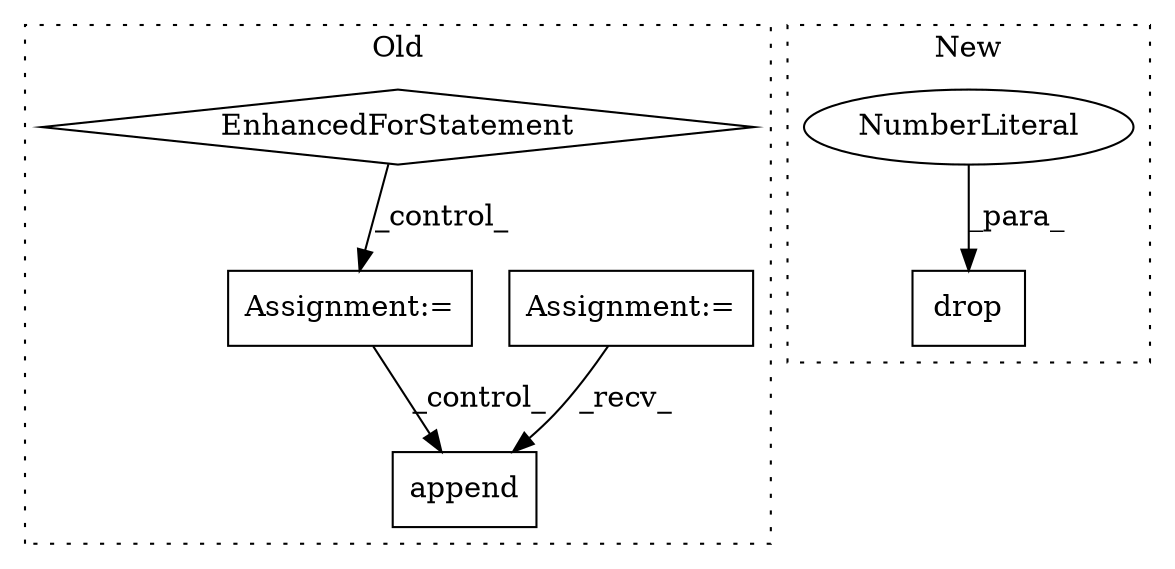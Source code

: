 digraph G {
subgraph cluster0 {
1 [label="append" a="32" s="24129,24140" l="7,1" shape="box"];
4 [label="Assignment:=" a="7" s="23826" l="1" shape="box"];
5 [label="Assignment:=" a="7" s="23950" l="1" shape="box"];
6 [label="EnhancedForStatement" a="70" s="23861,23939" l="53,2" shape="diamond"];
label = "Old";
style="dotted";
}
subgraph cluster1 {
2 [label="drop" a="32" s="24961,24972" l="5,1" shape="box"];
3 [label="NumberLiteral" a="34" s="24971" l="1" shape="ellipse"];
label = "New";
style="dotted";
}
3 -> 2 [label="_para_"];
4 -> 1 [label="_recv_"];
5 -> 1 [label="_control_"];
6 -> 5 [label="_control_"];
}